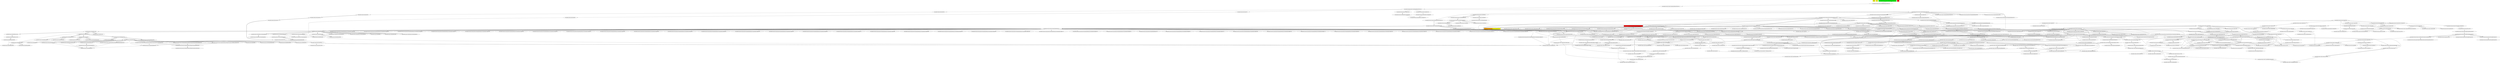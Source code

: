 digraph enhanced {
	"ochiai" [style=striped shape=box fillcolor="yellow"];
	"d4" [style=striped shape=box fillcolor="yellow"];
	"com.google.javascript.jscomp.CommandLineRunnerTest#394" [style=striped shape=box fillcolor="green"];
	"com.google.javascript.jscomp.AbstractCommandLineRunner#806" [style=striped shape=box fillcolor="red"];
	"com.google.javascript.jscomp.EmptyMessageBundle#27" [style=striped shape=box fillcolor="orange:yellow"];
	"real" [style=striped shape=box fillcolor="red"];
	"com.google.common.collect.ImmutableMapEntry#41" -> "com.google.common.collect.ImmutableEntry#34";
	"com.google.common.collect.ImmutableMapEntry#36" -> "com.google.common.collect.ImmutableEntry#34";
	"com.google.javascript.jscomp.CommandLineRunner#712" -> "com.google.javascript.jscomp.AbstractCommandLineRunner$CommandLineConfig#1578";
	"com.google.javascript.jscomp.AbstractCommandLineRunner#455" -> "com.google.common.base.Suppliers$SupplierOfInstance#231";
	"com.google.javascript.jscomp.AbstractCommandLineRunner#1010" -> "com.google.common.base.Suppliers$SupplierOfInstance#231";
	"com.google.javascript.jscomp.CommandLineRunnerTest#394" -> "com.google.javascript.jscomp.CommandLineRunnerTest#1234";
	"com.google.javascript.jscomp.CommandLineRunner#712" -> "com.google.javascript.jscomp.AbstractCommandLineRunner$CommandLineConfig#1694";
	"com.google.javascript.jscomp.ComposeWarningsGuard#78" -> "com.google.javascript.jscomp.ComposeWarningsGuard#104";
	"com.google.javascript.jscomp.ComposeWarningsGuard#87" -> "com.google.javascript.jscomp.ComposeWarningsGuard#104";
	"com.google.javascript.jscomp.SourceFile#323" -> "com.google.javascript.jscomp.SourceFile$Builder#391" [style=bold];
	"com.google.javascript.jscomp.CommandLineRunnerTest#1337" -> "com.google.common.base.Suppliers#219" [style=bold];
	"com.google.javascript.jscomp.AbstractCommandLineRunner$CommandLineConfig#1884" -> "com.google.common.collect.ImmutableList#251";
	"com.google.javascript.jscomp.CommandLineRunnerTest#1234" -> "com.google.javascript.jscomp.CommandLineRunnerTest#1242";
	"com.google.common.collect.ObjectArrays#112" -> "com.google.common.collect.ObjectArrays#61" [style=bold];
	"com.google.javascript.jscomp.ComposeWarningsGuard$GuardComparator#62" -> "com.google.javascript.jscomp.WarningsGuard#83";
	"com.google.javascript.jscomp.SourceFile$Preloaded#422" -> "com.google.javascript.jscomp.SourceFile#81";
	"com.google.javascript.jscomp.CommandLineRunner#712" -> "com.google.javascript.jscomp.AbstractCommandLineRunner$CommandLineConfig#1588";
	"com.google.javascript.jscomp.RhinoErrorReporter#31" -> "com.google.javascript.jscomp.RhinoErrorReporter#85" [style=bold];
	"com.google.javascript.jscomp.CommandLineRunner#629" -> "com.google.javascript.jscomp.CommandLineRunner#712" [style=bold];
	"com.google.javascript.jscomp.RhinoErrorReporter#85" -> "com.google.javascript.jscomp.RhinoErrorReporter#81" [style=bold];
	"org.kohsuke.args4j.spi.StringOptionHandler#14" -> "org.kohsuke.args4j.spi.OptionHandler#45";
	"org.kohsuke.args4j.spi.BooleanOptionHandler#20" -> "org.kohsuke.args4j.spi.OptionHandler#45";
	"org.kohsuke.args4j.spi.OneArgumentOptionHandler#16" -> "org.kohsuke.args4j.spi.OptionHandler#45";
	"com.google.javascript.jscomp.CommandLineRunner$Flags$BooleanOptionHandler#482" -> "org.kohsuke.args4j.spi.OptionHandler#45";
	"org.kohsuke.args4j.spi.EnumOptionHandler#17" -> "org.kohsuke.args4j.spi.OptionHandler#45";
	"com.google.common.collect.ImmutableMap#135" -> "com.google.common.collect.CollectPreconditions#30";
	"com.google.common.collect.ImmutableMapEntry#36" -> "com.google.common.collect.CollectPreconditions#30";
	"com.google.common.collect.RegularImmutableMap#77" -> "com.google.common.collect.CollectPreconditions#30";
	"com.google.javascript.jscomp.CommandLineRunnerTest#1242" -> "com.google.javascript.jscomp.CommandLineRunnerTest#1253";
	"com.google.javascript.jscomp.Compiler#280" -> "com.google.javascript.jscomp.ErrorFormat$2#38" [style=bold];
	"com.google.javascript.jscomp.Tracer#441" -> "com.google.javascript.jscomp.Tracer#408" [style=bold];
	"com.google.javascript.jscomp.CommandLineRunnerTest#1337" -> "com.google.javascript.jscomp.CommandLineRunner#985";
	"com.google.javascript.jscomp.BasicErrorManager#56" -> "com.google.javascript.jscomp.PrintStreamErrorManager#56";
	"com.google.javascript.jscomp.CommandLineRunner#712" -> "com.google.javascript.jscomp.AbstractCommandLineRunner$CommandLineConfig#1599";
	"com.google.common.collect.RegularImmutableMap#77" -> "com.google.common.collect.ImmutableMap#315";
	"com.google.common.collect.RegularImmutableMap#53" -> "com.google.common.collect.ImmutableMap#315";
	"com.google.javascript.jscomp.CommandLineRunnerTest#1313" -> "com.google.javascript.jscomp.CommandLineRunner#629" [style=bold];
	"com.google.javascript.jscomp.AbstractCommandLineRunner#734" -> "com.google.javascript.jscomp.CommandLineRunner#869" [style=bold];
	"com.google.javascript.jscomp.CommandLineRunnerTest#1253" -> "com.google.javascript.jscomp.CommandLineRunnerTest#1337";
	"com.google.javascript.jscomp.CompilerOptions#1196" -> "com.google.javascript.jscomp.ComposeWarningsGuard#126" [style=bold];
	"org.kohsuke.args4j.CmdLineParser#471" -> "org.kohsuke.args4j.spi.EnumOptionHandler#23";
	"com.google.javascript.rhino.head.Context#345" -> "com.google.javascript.rhino.head.jdk13.VMBridge_jdk13#35";
	"com.google.common.collect.RegularImmutableMap#77" -> "com.google.common.collect.RegularImmutableMap#103";
	"com.google.common.collect.RegularImmutableMap#53" -> "com.google.common.collect.RegularImmutableMap#103";
	"com.google.javascript.jscomp.Compiler#289" -> "com.google.javascript.jscomp.Compiler#2154";
	"com.google.javascript.jscomp.AbstractCommandLineRunner#199" -> "com.google.javascript.jscomp.Compiler#2154";
	"com.google.common.collect.ImmutableMapEntry#41" -> "com.google.common.collect.ImmutableEntry#44";
	"com.google.javascript.jscomp.SuppressDocWarningsGuard#40" -> "com.google.common.collect.ImmutableEntry#44";
	"org.kohsuke.args4j.CmdLineParser#169" -> "org.kohsuke.args4j.spi.IntOptionHandler#15" [style=bold];
	"com.google.javascript.jscomp.Compiler#289" -> "com.google.javascript.jscomp.PrintStreamErrorManager#42";
	"com.google.common.collect.ImmutableMapEntry#41" -> "com.google.common.collect.ImmutableEntry#40";
	"com.google.javascript.jscomp.SuppressDocWarningsGuard#40" -> "com.google.common.collect.ImmutableEntry#40";
	"com.google.common.collect.RegularImmutableMap#103" -> "com.google.common.collect.ImmutableEntry#40";
	"com.google.common.collect.RegularImmutableMap#53" -> "com.google.common.collect.ImmutableEntry#40";
	"org.kohsuke.args4j.CmdLineParser#92" -> "org.kohsuke.args4j.CmdLineParser$1#101" [style=bold];
	"com.google.common.base.Suppliers#219" -> "com.google.common.base.Suppliers$SupplierOfInstance#226" [style=bold];
	"com.google.common.collect.Sets#182" -> "com.google.common.collect.Sets#201";
	"org.kohsuke.args4j.CmdLineParser$1#101" -> "org.kohsuke.args4j.CmdLineParser$1#103" [style=bold];
	"com.google.javascript.rhino.head.Context#345" -> "com.google.javascript.rhino.head.jdk13.VMBridge_jdk13#46";
	"com.google.javascript.jscomp.Compiler#512" -> "com.google.javascript.jscomp.JSModule#205";
	"com.google.javascript.jscomp.Compiler#466" -> "com.google.javascript.jscomp.JSModule#205";
	"com.google.javascript.jscomp.Compiler#488" -> "com.google.javascript.jscomp.JSModule#205";
	"org.kohsuke.args4j.spi.Setters#25" -> "org.kohsuke.args4j.spi.MultiValueFieldSetter#21" [style=bold];
	"com.google.common.collect.ImmutableMap$Builder#194" -> "com.google.common.collect.ImmutableCollection$Builder#219";
	"com.google.javascript.jscomp.Compiler#289" -> "com.google.javascript.jscomp.SuppressDocWarningsGuard#40" [style=bold];
	"com.google.javascript.jscomp.AbstractCommandLineRunner#250" -> "com.google.javascript.jscomp.AbstractCommandLineRunner#1285" [style=bold];
	"com.google.javascript.jscomp.SourceFile#355" -> "com.google.javascript.jscomp.SourceFile$Builder#368" [style=bold];
	"org.kohsuke.args4j.CmdLineParser#169" -> "org.kohsuke.args4j.spi.EnumOptionHandler#17" [style=bold];
	"com.google.javascript.jscomp.RhinoErrorReporter#85" -> "com.google.common.collect.ImmutableMap$Builder#205";
	"com.google.javascript.jscomp.CommandLineRunner$Flags$WarningGuardWarningOptionHandler#533" -> "org.kohsuke.args4j.spi.StringOptionHandler#14";
	"com.google.javascript.jscomp.CommandLineRunner$Flags$WarningGuardOffOptionHandler#543" -> "org.kohsuke.args4j.spi.StringOptionHandler#14";
	"com.google.javascript.jscomp.CommandLineRunner$Flags$WarningGuardErrorOptionHandler#524" -> "org.kohsuke.args4j.spi.StringOptionHandler#14";
	"org.kohsuke.args4j.CmdLineParser#169" -> "org.kohsuke.args4j.spi.StringOptionHandler#14";
	"com.google.javascript.jscomp.AbstractCommandLineRunner#1514" -> "com.google.javascript.jscomp.AbstractCommandLineRunner$CommandLineConfig#1534";
	"com.google.javascript.jscomp.AbstractCommandLineRunner#960" -> "com.google.javascript.jscomp.AbstractCommandLineRunner$CommandLineConfig#1534";
	"com.google.javascript.jscomp.AbstractCommandLineRunner#137" -> "com.google.javascript.jscomp.AbstractCommandLineRunner$CommandLineConfig#1534";
	"com.google.javascript.jscomp.AbstractCommandLineRunner#983" -> "com.google.javascript.jscomp.AbstractCommandLineRunner$CommandLineConfig#1534";
	"com.google.javascript.jscomp.AbstractCommandLineRunner#734" -> "com.google.javascript.jscomp.AbstractCommandLineRunner$CommandLineConfig#1534";
	"com.google.javascript.jscomp.AbstractCommandLineRunner#998" -> "com.google.javascript.jscomp.AbstractCommandLineRunner$CommandLineConfig#1534";
	"com.google.javascript.jscomp.AbstractCommandLineRunner#806" -> "com.google.javascript.jscomp.AbstractCommandLineRunner$CommandLineConfig#1534";
	"com.google.javascript.jscomp.AbstractCommandLineRunner#250" -> "com.google.javascript.jscomp.AbstractCommandLineRunner$CommandLineConfig#1534";
	"org.kohsuke.args4j.CmdLineParser#471" -> "org.kohsuke.args4j.CmdLineParser$CmdLineImpl#418" [style=bold];
	"com.google.javascript.jscomp.CommandLineRunner#712" -> "com.google.javascript.jscomp.AbstractCommandLineRunner$CommandLineConfig#1659";
	"com.google.javascript.jscomp.CommandLineRunner#712" -> "com.google.javascript.jscomp.AbstractCommandLineRunner$CommandLineConfig#1779";
	"org.kohsuke.args4j.CmdLineParser#471" -> "org.kohsuke.args4j.CmdLineParser$CmdLineImpl#414" [style=bold];
	"org.kohsuke.args4j.CmdLineParser#169" -> "org.kohsuke.args4j.OptionDef#54" [style=bold];
	"com.google.javascript.jscomp.CommandLineRunnerTest#1337" -> "com.google.javascript.jscomp.CommandLineRunnerTest#1313";
	"com.google.javascript.jscomp.AbstractCommandLineRunner#734" -> "com.google.javascript.jscomp.CommandLineRunner#807" [style=bold];
	"org.kohsuke.args4j.CmdLineParser#471" -> "org.kohsuke.args4j.spi.StringOptionHandler#19";
	"org.kohsuke.args4j.CmdLineParser#115" -> "org.kohsuke.args4j.CmdLineParser#169";
	"org.kohsuke.args4j.CmdLineParser#134" -> "org.kohsuke.args4j.CmdLineParser#169";
	"com.google.javascript.jscomp.AbstractCommandLineRunner#250" -> "com.google.javascript.jscomp.CompilerOptions#1521";
	"com.google.javascript.jscomp.CommandLineRunnerTest#44" -> "com.google.javascript.jscomp.CommandLineRunnerTest#394" [style=dotted];
	"org.kohsuke.args4j.CmdLineParser#115" -> "org.kohsuke.args4j.spi.MultiValueFieldSetter#30" [style=bold];
	"com.google.javascript.jscomp.Tracer#235" -> "com.google.javascript.jscomp.Tracer#959";
	"com.google.javascript.jscomp.Tracer#408" -> "com.google.javascript.jscomp.Tracer#959";
	"com.google.javascript.jscomp.CommandLineRunner#807" -> "com.google.javascript.jscomp.CompilationLevel#54";
	"com.google.javascript.jscomp.CommandLineRunner#712" -> "org.kohsuke.args4j.CmdLineParser#92" [style=bold];
	"org.kohsuke.args4j.CmdLineParser#471" -> "org.kohsuke.args4j.CmdLineParser$CmdLineImpl#408" [style=bold];
	"org.kohsuke.args4j.CmdLineParser#169" -> "com.google.javascript.jscomp.CommandLineRunner$Flags$WarningGuardWarningOptionHandler#533" [style=bold];
	"com.google.javascript.jscomp.BasicErrorManager#56" -> "com.google.javascript.jscomp.PrintStreamErrorManager#65";
	"org.kohsuke.args4j.CmdLineParser#471" -> "org.kohsuke.args4j.CmdLineParser$CmdLineImpl#404" [style=bold];
	"com.google.javascript.jscomp.Compiler#289" -> "com.google.javascript.jscomp.PrintStreamErrorManager#60";
	"com.google.javascript.jscomp.CommandLineRunner#712" -> "com.google.javascript.jscomp.AbstractCommandLineRunner$CommandLineConfig#1789";
	"com.google.common.collect.RegularImmutableMap$EntrySet#201" -> "com.google.common.collect.RegularImmutableMap#34" [style=bold];
	"com.google.javascript.jscomp.ComposeWarningsGuard$GuardComparator#51" -> "com.google.javascript.jscomp.ComposeWarningsGuard$GuardComparator#62";
	"com.google.common.collect.Iterators#1063" -> "com.google.common.collect.Iterators$12#1063" [style=bold];
	"com.google.javascript.jscomp.CommandLineRunner#807" -> "com.google.javascript.jscomp.CompilerOptions#1533";
	"com.google.javascript.jscomp.AbstractCommandLineRunner$CommandLineConfig#1884" -> "com.google.common.collect.SingletonImmutableList#33";
	"com.google.common.collect.SingletonImmutableList#33" -> "com.google.common.collect.SingletonImmutableList#33";
	"com.google.javascript.jscomp.Compiler#446" -> "com.google.common.collect.SingletonImmutableList#33";
	"org.kohsuke.args4j.CmdLineParser#134" -> "org.kohsuke.args4j.CmdLineParser#156" [style=bold];
	"com.google.javascript.jscomp.ComposeWarningsGuard#126" -> "com.google.common.collect.Iterators$12#1067";
	"com.google.javascript.jscomp.DiagnosticGroup#117" -> "com.google.common.collect.Iterators$12#1067";
	"com.google.javascript.jscomp.AbstractCommandLineRunner$CommandLineConfig#1884" -> "com.google.common.collect.Iterators$12#1067";
	"com.google.javascript.jscomp.Compiler#446" -> "com.google.common.collect.Iterators$12#1067";
	"com.google.javascript.jscomp.JSModule#94" -> "com.google.javascript.jscomp.JSModule#104";
	"com.google.common.collect.ImmutableSet#382" -> "com.google.common.collect.ImmutableCollection#50";
	"com.google.common.collect.ImmutableList#335" -> "com.google.common.collect.ImmutableCollection#50";
	"org.kohsuke.args4j.CmdLineParser#169" -> "org.kohsuke.args4j.spi.MultiValueFieldSetter#43" [style=bold];
	"com.google.javascript.jscomp.ComposeWarningsGuard#126" -> "com.google.common.collect.Iterators$12#1071";
	"com.google.javascript.jscomp.DiagnosticGroup#117" -> "com.google.common.collect.Iterators$12#1071";
	"com.google.javascript.jscomp.AbstractCommandLineRunner$CommandLineConfig#1884" -> "com.google.common.collect.Iterators$12#1071";
	"com.google.javascript.jscomp.Compiler#446" -> "com.google.common.collect.Iterators$12#1071";
	"com.google.common.collect.ImmutableList#89" -> "com.google.common.collect.SingletonImmutableList#39";
	"com.google.javascript.jscomp.CommandLineRunner#712" -> "com.google.javascript.jscomp.AbstractCommandLineRunner$CommandLineConfig#1539";
	"com.google.javascript.jscomp.SuppressDocWarningsGuard#40" -> "com.google.javascript.jscomp.WarningsGuard#43";
	"com.google.javascript.jscomp.ComposeWarningsGuard#78" -> "com.google.javascript.jscomp.WarningsGuard#43";
	"com.google.javascript.jscomp.DiagnosticGroupWarningsGuard#30" -> "com.google.javascript.jscomp.WarningsGuard#43";
	"com.google.common.collect.Iterators$11#1048" -> "com.google.common.collect.AbstractIndexedListIterator#68";
	"com.google.javascript.jscomp.Compiler#2214" -> "com.google.javascript.jscomp.Compiler#2088";
	"com.google.javascript.jscomp.CommandLineRunner#712" -> "com.google.javascript.jscomp.AbstractCommandLineRunner$CommandLineConfig#1558";
	"com.google.common.collect.ImmutableMapEntry$TerminalEntry#57" -> "com.google.common.collect.ImmutableMapEntry#36";
	"com.google.common.collect.RegularImmutableMap$NonTerminalMapEntry#112" -> "com.google.common.collect.ImmutableMapEntry#36";
	"com.google.javascript.jscomp.AbstractCommandLineRunner#250" -> "com.google.javascript.jscomp.CompilerOptions$LanguageMode#2221";
	"com.google.javascript.jscomp.ComposeWarningsGuard#78" -> "com.google.javascript.jscomp.ComposeWarningsGuard$GuardComparator#51";
	"com.google.javascript.jscomp.ComposeWarningsGuard#87" -> "com.google.javascript.jscomp.ComposeWarningsGuard$GuardComparator#51";
	"com.google.javascript.jscomp.CommandLineRunner#712" -> "com.google.javascript.jscomp.AbstractCommandLineRunner$CommandLineConfig#1673";
	"com.google.javascript.jscomp.CommandLineRunner#712" -> "com.google.javascript.jscomp.AbstractCommandLineRunner$CommandLineConfig#1550";
	"com.google.javascript.jscomp.Compiler#280" -> "com.google.javascript.jscomp.CompilerOptions#1424" [style=bold];
	"com.google.javascript.jscomp.CompilationLevel#130" -> "com.google.javascript.jscomp.CompilerOptions#1666";
	"com.google.javascript.jscomp.ComposeWarningsGuard#126" -> "com.google.common.collect.AbstractIndexedListIterator#76";
	"com.google.javascript.jscomp.DiagnosticGroup#117" -> "com.google.common.collect.AbstractIndexedListIterator#76";
	"com.google.javascript.jscomp.DiagnosticGroupWarningsGuard#47" -> "com.google.common.collect.AbstractIndexedListIterator#76";
	"com.google.common.collect.AbstractIndexedListIterator#81" -> "com.google.common.collect.AbstractIndexedListIterator#76";
	"com.google.javascript.jscomp.SuppressDocWarningsGuard#40" -> "com.google.common.collect.AbstractIndexedListIterator#76";
	"com.google.javascript.jscomp.ComposeWarningsGuard$GuardComparator#51" -> "com.google.javascript.jscomp.ComposeWarningsGuard$GuardComparator#56" [style=bold];
	"com.google.javascript.jscomp.CompilerOptions#1533" -> "com.google.common.collect.ImmutableSet#300";
	"org.kohsuke.args4j.spi.StringOptionHandler#19" -> "org.kohsuke.args4j.spi.MultiValueFieldSetter#55";
	"com.google.javascript.jscomp.CommandLineRunner#875" -> "com.google.javascript.jscomp.AbstractCommandLineRunner#1010" [style=bold];
	"com.google.javascript.jscomp.AbstractCommandLineRunner#250" -> "com.google.javascript.jscomp.CompilerOptions#1558" [style=bold];
	"com.google.javascript.jscomp.CommandLineRunner#712" -> "com.google.javascript.jscomp.AbstractCommandLineRunner$CommandLineConfig#1566";
	"com.google.common.collect.RegularImmutableMap$NonTerminalMapEntry#117" -> "com.google.common.collect.ImmutableMapEntry#41" [style=bold];
	"org.kohsuke.args4j.CmdLineParser#471" -> "org.kohsuke.args4j.OptionDef#43" [style=bold];
	"com.google.javascript.jscomp.CompilationLevel#130" -> "com.google.javascript.jscomp.CompilerOptions#1313";
	"com.google.javascript.jscomp.CommandLineRunner#712" -> "com.google.javascript.jscomp.AbstractCommandLineRunner$CommandLineConfig#1684";
	"com.google.common.collect.Iterators#1033" -> "com.google.common.collect.Iterators#119";
	"org.kohsuke.args4j.ClassParser#19" -> "org.kohsuke.args4j.CmdLineParser#134" [style=bold];
	"com.google.javascript.jscomp.ComposeWarningsGuard#126" -> "com.google.common.collect.AbstractIndexedListIterator#81";
	"com.google.javascript.jscomp.DiagnosticGroup#117" -> "com.google.common.collect.AbstractIndexedListIterator#81";
	"com.google.javascript.jscomp.DiagnosticGroupWarningsGuard#47" -> "com.google.common.collect.AbstractIndexedListIterator#81";
	"com.google.javascript.jscomp.SuppressDocWarningsGuard#40" -> "com.google.common.collect.AbstractIndexedListIterator#81";
	"com.google.javascript.jscomp.Tracer#235" -> "com.google.javascript.jscomp.Tracer$1#224" [style=bold];
	"org.kohsuke.args4j.spi.MultiValueFieldSetter#55" -> "org.kohsuke.args4j.spi.MultiValueFieldSetter#68" [style=bold];
	"com.google.javascript.jscomp.DiagnosticGroupWarningsGuard#47" -> "com.google.javascript.jscomp.CheckLevel#30";
	"com.google.javascript.jscomp.Compiler#320" -> "com.google.javascript.jscomp.CheckLevel#30";
	"com.google.javascript.jscomp.DiagnosticGroupWarningsGuard#42" -> "com.google.javascript.jscomp.CheckLevel#30";
	"com.google.javascript.jscomp.Compiler#289" -> "com.google.javascript.jscomp.Compiler#280";
	"com.google.javascript.jscomp.CommandLineRunner#712" -> "com.google.javascript.jscomp.AbstractCommandLineRunner$CommandLineConfig#1610";
	"com.google.common.collect.ImmutableMap$Builder#205" -> "com.google.common.collect.ImmutableMap#135";
	"com.google.javascript.jscomp.CommandLineRunner#712" -> "com.google.javascript.jscomp.AbstractCommandLineRunner$CommandLineConfig#1730";
	"com.google.javascript.jscomp.RhinoErrorReporter$OldRhinoErrorReporter#171" -> "com.google.javascript.jscomp.RhinoErrorReporter$OldRhinoErrorReporter#175" [style=bold];
	"com.google.javascript.jscomp.Compiler#2242" -> "com.google.javascript.rhino.InputId#61";
	"com.google.javascript.jscomp.Compiler#1119" -> "com.google.javascript.rhino.InputId#61";
	"com.google.common.collect.ImmutableMap#60" -> "com.google.common.collect.ImmutableMap#60";
	"com.google.javascript.jscomp.SuppressDocWarningsGuard#40" -> "com.google.common.collect.ImmutableMap#60";
	"com.google.javascript.jscomp.CommandLineRunner#712" -> "com.google.javascript.jscomp.AbstractCommandLineRunner$CommandLineConfig#1976";
	"com.google.javascript.jscomp.RhinoErrorReporter#85" -> "com.google.common.collect.ImmutableMap$Builder#248";
	"com.google.javascript.jscomp.RhinoErrorReporter#132" -> "com.google.javascript.jscomp.RhinoErrorReporter$OldRhinoErrorReporter#171" [style=bold];
	"com.google.javascript.jscomp.SuppressDocWarningsGuard#40" -> "com.google.javascript.jscomp.DiagnosticGroupWarningsGuard#30";
	"com.google.javascript.jscomp.CompilerOptions#1203" -> "com.google.javascript.jscomp.DiagnosticGroupWarningsGuard#30";
	"com.google.javascript.jscomp.Compiler#403" -> "com.google.javascript.jscomp.Compiler#289";
	"com.google.common.collect.ImmutableList#303" -> "com.google.common.collect.ObjectArrays#226";
	"com.google.javascript.jscomp.CommandLineRunner#629" -> "com.google.javascript.jscomp.AbstractCommandLineRunner#137" [style=bold];
	"com.google.javascript.jscomp.SourceExcerptProvider$SourceExcerpt$1#36" -> "com.google.javascript.jscomp.LightweightMessageFormatter$LineNumberingFormatter#125" [style=bold];
	"com.google.javascript.jscomp.AbstractMessageFormatter#73" -> "com.google.javascript.jscomp.AbstractMessageFormatter#81" [style=bold];
	"com.google.javascript.jscomp.CommandLineRunner#712" -> "com.google.javascript.jscomp.AbstractCommandLineRunner$CommandLineConfig#1849";
	"com.google.javascript.jscomp.Compiler#2242" -> "com.google.javascript.rhino.InputId#66";
	"com.google.javascript.jscomp.Compiler#377" -> "com.google.javascript.jscomp.JSModule#62";
	"com.google.javascript.jscomp.CommandLineRunner#712" -> "com.google.javascript.jscomp.AbstractCommandLineRunner$CommandLineConfig#1743";
	"com.google.javascript.jscomp.DiagnosticGroupWarningsGuard#42" -> "com.google.javascript.jscomp.DiagnosticGroup#117";
	"com.google.javascript.jscomp.CommandLineRunner#712" -> "org.kohsuke.args4j.CmdLineParser#471" [style=bold];
	"com.google.javascript.jscomp.PrintStreamErrorManager#65" -> "com.google.javascript.jscomp.BasicErrorManager#100";
	"com.google.javascript.jscomp.CommandLineRunner#712" -> "com.google.javascript.jscomp.AbstractCommandLineRunner$CommandLineConfig#1861";
	"com.google.javascript.jscomp.CommandLineRunner#712" -> "com.google.javascript.jscomp.AbstractCommandLineRunner$CommandLineConfig#1989";
	"com.google.javascript.jscomp.CommandLineRunner#712" -> "com.google.javascript.jscomp.AbstractCommandLineRunner$CommandLineConfig#1625";
	"com.google.javascript.jscomp.DiagnosticGroup#117" -> "com.google.javascript.jscomp.DiagnosticGroup#110";
	"com.google.javascript.jscomp.DiagnosticGroupWarningsGuard#47" -> "com.google.javascript.jscomp.DiagnosticGroup#110";
	"com.google.javascript.jscomp.Compiler#289" -> "com.google.javascript.jscomp.Compiler#270";
	"com.google.javascript.jscomp.CommandLineRunner$Flags#580" -> "com.google.javascript.jscomp.AbstractCommandLineRunner$WarningGuardSpec#2026";
	"com.google.javascript.jscomp.AbstractCommandLineRunner#250" -> "com.google.javascript.jscomp.AbstractCommandLineRunner$WarningGuardSpec#2026";
	"com.google.javascript.jscomp.CommandLineRunnerTest#1337" -> "com.google.javascript.jscomp.CommandLineRunnerTest#1400" [style=bold];
	"com.google.common.collect.RegularImmutableMap#185" -> "com.google.common.collect.RegularImmutableMap$EntrySet#189";
	"com.google.common.collect.RegularImmutableMap$EntrySet#189" -> "com.google.common.collect.RegularImmutableMap$EntrySet#189";
	"com.google.javascript.jscomp.CommandLineRunner#869" -> "com.google.javascript.jscomp.AbstractCommandLineRunner#394" [style=bold];
	"com.google.common.collect.ImmutableMap#273" -> "com.google.common.collect.RegularImmutableMap#77";
	"org.kohsuke.args4j.ClassParser#19" -> "org.kohsuke.args4j.CmdLineParser#115" [style=bold];
	"com.google.javascript.jscomp.ComposeWarningsGuard#126" -> "com.google.javascript.jscomp.DiagnosticGroup#71";
	"com.google.javascript.jscomp.Compiler#320" -> "com.google.javascript.jscomp.DiagnosticGroup#71";
	"org.kohsuke.args4j.CmdLineParser#471" -> "org.kohsuke.args4j.CmdLineParser#597" [style=bold];
	"com.google.javascript.jscomp.SuppressDocWarningsGuard#40" -> "com.google.common.collect.RegularImmutableMap$EntrySet#188";
	"com.google.common.collect.RegularImmutableMap$EntrySet#188" -> "com.google.common.collect.RegularImmutableMap$EntrySet#188";
	"com.google.javascript.jscomp.BasicErrorManager#90" -> "com.google.javascript.jscomp.BasicErrorManager#104";
	"com.google.javascript.jscomp.BasicErrorManager#85" -> "com.google.javascript.jscomp.BasicErrorManager#104";
	"com.google.javascript.jscomp.CommandLineRunner#807" -> "com.google.javascript.jscomp.CompilerOptions#907";
	"com.google.common.collect.ImmutableSet#364" -> "com.google.common.collect.ImmutableSet#179";
	"com.google.common.collect.ImmutableSet#151" -> "com.google.common.collect.ImmutableSet#179";
	"com.google.javascript.jscomp.LightweightMessageFormatter#70" -> "com.google.javascript.jscomp.AbstractMessageFormatter#73" [style=bold];
	"com.google.javascript.jscomp.Compiler#251" -> "com.google.javascript.jscomp.RecentChange#23";
	"com.google.javascript.jscomp.CommandLineRunner#712" -> "com.google.javascript.jscomp.AbstractCommandLineRunner$CommandLineConfig#1872";
	"com.google.javascript.jscomp.CommandLineRunner#712" -> "com.google.javascript.jscomp.AbstractCommandLineRunner$CommandLineConfig#1637";
	"com.google.javascript.jscomp.CommandLineRunner#712" -> "com.google.javascript.jscomp.AbstractCommandLineRunner$CommandLineConfig#1999";
	"com.google.javascript.jscomp.CommandLineRunner#712" -> "com.google.javascript.jscomp.AbstractCommandLineRunner$CommandLineConfig#1757";
	"com.google.common.base.Joiner#183" -> "com.google.common.base.Joiner#193" [style=bold];
	"com.google.javascript.jscomp.CommandLineRunnerTest#1337" -> "com.google.javascript.jscomp.AbstractCommandLineRunner#360" [style=bold];
	"com.google.javascript.jscomp.DiagnosticGroups#64" -> "com.google.common.collect.ImmutableMap#273";
	"com.google.common.collect.ImmutableMap#60" -> "com.google.common.collect.RegularImmutableMap#185";
	"com.google.javascript.jscomp.RhinoErrorReporter#85" -> "com.google.javascript.rhino.head.ScriptRuntime#3574";
	"org.kohsuke.args4j.spi.IntOptionHandler#15" -> "org.kohsuke.args4j.spi.OneArgumentOptionHandler#16" [style=bold];
	"com.google.javascript.jscomp.CompilerOptions#907" -> "com.google.common.collect.ImmutableMap#70";
	"com.google.javascript.jscomp.CommandLineRunner#712" -> "com.google.javascript.jscomp.AbstractCommandLineRunner$CommandLineConfig#1884";
	"com.google.javascript.jscomp.CommandLineRunner#712" -> "com.google.javascript.jscomp.AbstractCommandLineRunner$CommandLineConfig#1648";
	"org.kohsuke.args4j.spi.EnumOptionHandler#23" -> "org.kohsuke.args4j.CmdLineParser$CmdLineImpl#426";
	"org.kohsuke.args4j.spi.StringOptionHandler#19" -> "org.kohsuke.args4j.CmdLineParser$CmdLineImpl#426";
	"com.google.common.base.Joiner#201" -> "com.google.common.base.Joiner#183";
	"com.google.javascript.jscomp.Compiler#985" -> "com.google.javascript.jscomp.RecentChange#32";
	"com.google.javascript.jscomp.CommandLineRunner#869" -> "com.google.javascript.jscomp.Compiler#251";
	"com.google.javascript.jscomp.Compiler#985" -> "com.google.javascript.jscomp.Tracer#235";
	"com.google.common.collect.RegularImmutableMap#103" -> "com.google.common.collect.ImmutableMap#149";
	"org.kohsuke.args4j.CmdLineParser$CmdLineImpl#404" -> "org.kohsuke.args4j.CmdLineParser$CmdLineImpl#422" [style=bold];
	"com.google.javascript.jscomp.AbstractCommandLineRunner#734" -> "com.google.javascript.jscomp.AbstractCommandLineRunner#250" [style=bold];
	"com.google.javascript.jscomp.RhinoErrorReporter#85" -> "com.google.common.collect.ImmutableMap#144";
	"com.google.common.collect.ImmutableMap$Builder#248" -> "com.google.common.collect.RegularImmutableMap#53";
	"com.google.javascript.jscomp.Compiler#601" -> "com.google.javascript.jscomp.Compiler#377";
	"com.google.javascript.jscomp.DiagnosticGroup#71" -> "com.google.javascript.jscomp.DiagnosticType#119";
	"com.google.javascript.jscomp.CommandLineRunnerTest#1337" -> "com.google.javascript.jscomp.AbstractCommandLineRunner#368" [style=bold];
	"com.google.common.collect.SingletonImmutableSet#66" -> "com.google.javascript.jscomp.DiagnosticType#113";
	"com.google.common.collect.ImmutableSet#179" -> "com.google.common.collect.ObjectArrays#239";
	"com.google.common.collect.AbstractIndexedListIterator#68" -> "com.google.common.collect.UnmodifiableListIterator#34";
	"com.google.common.collect.ImmutableMap$Builder#194" -> "com.google.common.collect.ObjectArrays#112";
	"com.google.common.collect.ObjectArrays#226" -> "com.google.common.collect.ObjectArrays#230" [style=bold];
	"com.google.javascript.jscomp.CompilerInput#89" -> "com.google.javascript.jscomp.JsAst#41";
	"com.google.common.collect.RegularImmutableMap$EntrySet#201" -> "com.google.common.collect.RegularImmutableAsList#40" [style=bold];
	"com.google.javascript.jscomp.RhinoErrorReporter#128" -> "com.google.javascript.jscomp.RhinoErrorReporter$NewRhinoErrorReporter#191" [style=bold];
	"com.google.javascript.jscomp.Compiler#994" -> "com.google.javascript.jscomp.Tracer#441";
	"com.google.javascript.jscomp.RhinoErrorReporter$NewRhinoErrorReporter#191" -> "com.google.javascript.jscomp.RhinoErrorReporter$NewRhinoErrorReporter#195" [style=bold];
	"com.google.javascript.jscomp.CommandLineRunner#712" -> "com.google.javascript.jscomp.AbstractCommandLineRunner$CommandLineConfig#1933";
	"com.google.javascript.jscomp.ErrorFormat$2#38" -> "com.google.javascript.jscomp.AbstractMessageFormatter#36";
	"org.kohsuke.args4j.CmdLineParser#471" -> "org.kohsuke.args4j.CmdLineParser#568";
	"org.kohsuke.args4j.CmdLineParser#156" -> "org.kohsuke.args4j.CmdLineParser#568";
	"com.google.javascript.jscomp.LightweightMessageFormatter#70" -> "com.google.javascript.jscomp.JSError#214";
	"com.google.javascript.jscomp.Compiler#403" -> "com.google.javascript.jscomp.Compiler#488" [style=bold];
	"com.google.common.collect.ImmutableSet#179" -> "com.google.common.collect.ImmutableSet#249";
	"com.google.javascript.jscomp.CommandLineRunner#712" -> "com.google.javascript.jscomp.AbstractCommandLineRunner#179";
	"com.google.common.collect.ImmutableSet#300" -> "com.google.common.collect.ImmutableSet#364";
	"com.google.javascript.jscomp.ClosureCodingConvention#54" -> "com.google.common.collect.ImmutableSet#364";
	"com.google.javascript.jscomp.CompilerOptions#907" -> "com.google.common.collect.Maps#175";
	"com.google.javascript.jscomp.SuppressDocWarningsGuard#40" -> "com.google.common.collect.Maps#175";
	"com.google.javascript.jscomp.ComposeWarningsGuard#78" -> "com.google.common.collect.Maps#175";
	"com.google.javascript.jscomp.Compiler#512" -> "com.google.common.collect.Maps#175";
	"com.google.common.collect.Iterators#1033" -> "com.google.common.base.Preconditions#335";
	"com.google.common.collect.AbstractIndexedListIterator#68" -> "com.google.common.base.Preconditions#335";
	"com.google.javascript.jscomp.CommandLineRunner#712" -> "com.google.javascript.jscomp.AbstractCommandLineRunner$CommandLineConfig#1803";
	"com.google.javascript.jscomp.AbstractCommandLineRunner#734" -> "com.google.javascript.jscomp.CommandLineRunner#875" [style=bold];
	"com.google.javascript.jscomp.Compiler#270" -> "com.google.common.base.Preconditions#208";
	"com.google.common.collect.ImmutableList#344" -> "com.google.common.collect.RegularImmutableAsList#55";
	"com.google.javascript.jscomp.Compiler#2242" -> "com.google.javascript.jscomp.CompilerInput#133";
	"com.google.common.base.Joiner#436" -> "com.google.javascript.jscomp.JSError#203";
	"com.google.javascript.jscomp.AbstractCommandLineRunner#250" -> "com.google.javascript.jscomp.AbstractCommandLineRunner#199" [style=bold];
	"com.google.javascript.jscomp.CompilerInput#66" -> "com.google.javascript.jscomp.JsAst#67" [style=bold];
	"com.google.javascript.jscomp.LightweightMessageFormatter#49" -> "com.google.javascript.jscomp.AbstractMessageFormatter#31";
	"com.google.javascript.jscomp.Compiler#377" -> "com.google.javascript.jscomp.JSModule#94";
	"com.google.common.base.Joiner#193" -> "com.google.common.base.Joiner#152" [style=bold];
	"com.google.javascript.jscomp.RhinoErrorReporter$OldRhinoErrorReporter#175" -> "com.google.javascript.jscomp.RhinoErrorReporter#31";
	"com.google.javascript.jscomp.RhinoErrorReporter$NewRhinoErrorReporter#195" -> "com.google.javascript.jscomp.RhinoErrorReporter#31";
	"com.google.javascript.jscomp.CommandLineRunner#712" -> "com.google.javascript.jscomp.CommandLineRunner#661" [style=bold];
	"com.google.javascript.jscomp.Compiler#403" -> "com.google.javascript.jscomp.Compiler#466" [style=bold];
	"com.google.javascript.jscomp.Compiler#251" -> "com.google.javascript.jscomp.AbstractCompiler#43" [style=bold];
	"com.google.javascript.jscomp.CommandLineRunnerTest#1337" -> "com.google.javascript.jscomp.AbstractCommandLineRunner#159" [style=bold];
	"com.google.common.collect.ImmutableMapEntrySet#35" -> "com.google.common.collect.ImmutableSet#382";
	"com.google.common.collect.RegularImmutableSet#38" -> "com.google.common.collect.ImmutableSet#382";
	"com.google.javascript.jscomp.BasicErrorManager#36" -> "com.google.javascript.jscomp.BasicErrorManager$LeveledJSErrorComparator#122";
	"org.kohsuke.args4j.CmdLineParser#471" -> "org.kohsuke.args4j.CmdLineParser#538" [style=bold];
	"com.google.javascript.jscomp.CompilerInput#133" -> "com.google.javascript.jscomp.JsAst#72";
	"com.google.javascript.jscomp.CompilerInput#73" -> "com.google.javascript.jscomp.JsAst#72";
	"com.google.common.collect.RegularImmutableMap#77" -> "com.google.common.collect.RegularImmutableMap#148";
	"com.google.common.collect.RegularImmutableMap#53" -> "com.google.common.collect.RegularImmutableMap#148";
	"com.google.common.base.Preconditions#335" -> "com.google.common.base.Preconditions#355" [style=bold];
	"com.google.javascript.jscomp.Tracer#235" -> "com.google.javascript.jscomp.Tracer$ThreadTrace#746";
	"com.google.javascript.jscomp.Tracer#408" -> "com.google.javascript.jscomp.Tracer$ThreadTrace#746";
	"com.google.javascript.jscomp.ComposeWarningsGuard#126" -> "com.google.javascript.jscomp.DiagnosticGroup#129";
	"com.google.javascript.jscomp.DiagnosticGroupWarningsGuard#47" -> "com.google.javascript.jscomp.DiagnosticGroup#129";
	"com.google.javascript.jscomp.CommandLineRunner#712" -> "com.google.javascript.jscomp.AbstractCommandLineRunner$CommandLineConfig#1708";
	"com.google.javascript.jscomp.LightweightMessageFormatter#70" -> "com.google.javascript.jscomp.AbstractMessageFormatter#43" [style=bold];
	"com.google.common.collect.RegularImmutableAsList#40" -> "com.google.common.collect.RegularImmutableAsList#34" [style=bold];
	"com.google.javascript.jscomp.CommandLineRunner#712" -> "com.google.javascript.jscomp.AbstractCommandLineRunner$CommandLineConfig#1965";
	"com.google.javascript.jscomp.Compiler#679" -> "com.google.javascript.jscomp.Compiler$3#691" [style=bold];
	"com.google.javascript.jscomp.Compiler#2242" -> "com.google.javascript.rhino.InputId#51";
	"com.google.javascript.jscomp.JsAst#41" -> "com.google.javascript.rhino.InputId#51";
	"com.google.javascript.jscomp.CommandLineRunner#875" -> "com.google.javascript.jscomp.AbstractCommandLineRunner#172";
	"com.google.javascript.jscomp.AbstractCommandLineRunner#455" -> "com.google.javascript.jscomp.AbstractCommandLineRunner#172";
	"com.google.javascript.jscomp.AbstractCommandLineRunner#1010" -> "com.google.javascript.jscomp.AbstractCommandLineRunner#172";
	"com.google.javascript.jscomp.ComposeWarningsGuard#126" -> "com.google.javascript.jscomp.DiagnosticGroupWarningsGuard#42";
	"com.google.javascript.jscomp.ComposeWarningsGuard#149" -> "com.google.javascript.jscomp.DiagnosticGroupWarningsGuard#42";
	"com.google.javascript.jscomp.ComposeWarningsGuard#126" -> "com.google.javascript.jscomp.DiagnosticGroupWarningsGuard#47";
	"com.google.javascript.jscomp.ComposeWarningsGuard#149" -> "com.google.javascript.jscomp.DiagnosticGroupWarningsGuard#47";
	"com.google.javascript.jscomp.ClosureCodingConvention#54" -> "com.google.common.collect.ImmutableSet#151" [style=bold];
	"com.google.javascript.jscomp.Compiler#652" -> "com.google.javascript.jscomp.Compiler$2#652" [style=bold];
	"com.google.javascript.jscomp.CompilerInput#101" -> "com.google.javascript.rhino.InputId#56";
	"com.google.javascript.jscomp.CommandLineRunner#712" -> "com.google.javascript.jscomp.AbstractCommandLineRunner$CommandLineConfig#1838";
	"com.google.javascript.jscomp.Compiler#1119" -> "com.google.javascript.jscomp.CompilerInput#148";
	"com.google.javascript.jscomp.CodingConventions#42" -> "com.google.javascript.jscomp.CodingConventions$DefaultCodingConvention#249";
	"com.google.javascript.jscomp.CodingConventions$DefaultCodingConvention#249" -> "com.google.javascript.jscomp.CodingConventions$DefaultCodingConvention#249";
	"com.google.javascript.jscomp.CommandLineRunner#712" -> "com.google.javascript.jscomp.AbstractCommandLineRunner$CommandLineConfig#1719";
	"com.google.javascript.jscomp.ComposeWarningsGuard$GuardComparator#62" -> "com.google.javascript.jscomp.SuppressDocWarningsGuard#107";
	"com.google.javascript.jscomp.Compiler#251" -> "com.google.javascript.jscomp.RhinoErrorReporter#132" [style=bold];
	"com.google.javascript.jscomp.AbstractCommandLineRunner#1514" -> "com.google.common.collect.ImmutableList#61";
	"com.google.common.collect.ImmutableList#61" -> "com.google.common.collect.ImmutableList#61";
	"com.google.javascript.jscomp.ClosureCodingConvention#54" -> "com.google.common.collect.ImmutableList#61";
	"com.google.common.collect.RegularImmutableMap$EntrySet#188" -> "com.google.common.collect.ImmutableList#61";
	"com.google.javascript.jscomp.Compiler#289" -> "com.google.javascript.jscomp.Compiler#320" [style=bold];
	"org.kohsuke.args4j.CmdLineParser#169" -> "com.google.javascript.jscomp.CommandLineRunner$Flags$WarningGuardErrorOptionHandler#524" [style=bold];
	"com.google.javascript.jscomp.Compiler#403" -> "com.google.javascript.jscomp.Compiler#446" [style=bold];
	"com.google.javascript.jscomp.CompilerInput#89" -> "com.google.javascript.jscomp.CompilerInput#66" [style=bold];
	"com.google.common.collect.Lists#99" -> "com.google.common.collect.Lists#108";
	"com.google.javascript.jscomp.AbstractCommandLineRunner#806" -> "com.google.javascript.jscomp.AbstractCommandLineRunner#1514";
	"com.google.javascript.jscomp.Compiler#601" -> "com.google.common.base.Preconditions#133";
	"com.google.javascript.jscomp.Tracer#408" -> "com.google.common.base.Preconditions#133";
	"com.google.javascript.jscomp.LightweightMessageFormatter#70" -> "com.google.javascript.jscomp.SourceExcerptProvider$SourceExcerpt$1#36" [style=bold];
	"com.google.javascript.jscomp.Compiler#251" -> "com.google.javascript.jscomp.RhinoErrorReporter#128" [style=bold];
	"com.google.javascript.jscomp.CommandLineRunnerTest$1#1367" -> "com.google.javascript.jscomp.CommandLineRunnerTest#44" [style=bold];
	"org.kohsuke.args4j.CmdLineParser#169" -> "org.kohsuke.args4j.CmdLineParser#635" [style=bold];
	"com.google.javascript.jscomp.SourceFile#107" -> "com.google.javascript.jscomp.SourceFile#132";
	"com.google.javascript.jscomp.SourceFile#216" -> "com.google.javascript.jscomp.SourceFile#132";
	"com.google.javascript.jscomp.CommandLineRunnerTest#1253" -> "com.google.common.base.Joiner#201";
	"com.google.javascript.jscomp.Compiler#403" -> "com.google.javascript.jscomp.Compiler#438" [style=bold];
	"org.kohsuke.args4j.spi.Setters#25" -> "org.kohsuke.args4j.spi.FieldSetter#15" [style=bold];
	"com.google.javascript.jscomp.Compiler#652" -> "com.google.javascript.jscomp.Compiler#679";
	"com.google.javascript.jscomp.JSModule#104" -> "com.google.javascript.jscomp.CompilerInput#327" [style=bold];
	"com.google.common.collect.ImmutableSet#179" -> "com.google.common.collect.ImmutableSet#84";
	"com.google.javascript.jscomp.ClosureCodingConvention#54" -> "com.google.javascript.jscomp.CodingConventions$DefaultCodingConvention#467" [style=bold];
	"com.google.common.collect.ImmutableSet#179" -> "com.google.common.collect.Hashing#47";
	"com.google.common.collect.RegularImmutableMap#77" -> "com.google.common.collect.Hashing#47";
	"com.google.common.collect.RegularImmutableMap#53" -> "com.google.common.collect.Hashing#47";
	"com.google.common.collect.ImmutableEntry#34" -> "com.google.common.collect.AbstractMapEntry#33" [style=bold];
	"com.google.javascript.jscomp.SourceFile#216" -> "com.google.javascript.jscomp.SourceFile#107";
	"com.google.javascript.jscomp.Compiler#512" -> "com.google.javascript.jscomp.CompilerInput#101";
	"com.google.javascript.jscomp.Compiler#320" -> "com.google.javascript.jscomp.CompilerOptions#1188";
	"com.google.javascript.jscomp.ComposeWarningsGuard#87" -> "com.google.common.collect.Lists#126";
	"com.google.javascript.jscomp.WarningLevel#31" -> "com.google.javascript.jscomp.WarningLevel#86";
	"com.google.common.collect.RegularImmutableMap#103" -> "com.google.common.collect.RegularImmutableMap$NonTerminalMapEntry#123";
	"org.kohsuke.args4j.CmdLineParser#169" -> "org.kohsuke.args4j.spi.FieldSetter#21" [style=bold];
	"org.kohsuke.args4j.ClassParser#19" -> "org.kohsuke.args4j.spi.Setters#25" [style=bold];
	"com.google.javascript.jscomp.Compiler#320" -> "com.google.javascript.jscomp.CompilerOptions#1196";
	"com.google.javascript.jscomp.AbstractCommandLineRunner#250" -> "com.google.javascript.jscomp.AbstractCommandLineRunner#998";
	"com.google.javascript.jscomp.AbstractCommandLineRunner$CommandLineConfig#1534" -> "com.google.common.collect.ImmutableList#77";
	"com.google.common.collect.ImmutableList#320" -> "com.google.common.collect.ImmutableList#77";
	"com.google.javascript.jscomp.CodingConventions$DefaultCodingConvention#467" -> "com.google.common.collect.ImmutableList#77";
	"com.google.javascript.jscomp.ComposeWarningsGuard#83" -> "com.google.common.collect.Lists#99";
	"com.google.javascript.jscomp.Compiler#377" -> "com.google.common.collect.Lists#99";
	"com.google.javascript.jscomp.CommandLineRunner#712" -> "com.google.javascript.jscomp.AbstractCommandLineRunner$CommandLineConfig#1902";
	"com.google.common.collect.ImmutableMap$Builder#205" -> "com.google.common.collect.ImmutableMap$Builder#194" [style=bold];
	"com.google.common.collect.SingletonImmutableSet#32" -> "com.google.common.collect.Iterators#1063";
	"com.google.common.collect.SingletonImmutableList#33" -> "com.google.common.collect.Iterators#1063";
	"com.google.javascript.jscomp.CommandLineRunner#712" -> "com.google.javascript.jscomp.AbstractCommandLineRunner$CommandLineConfig#1922";
	"com.google.common.collect.RegularImmutableMap#53" -> "com.google.common.collect.RegularImmutableMap$NonTerminalMapEntry#117";
	"com.google.javascript.jscomp.SourceFile#323" -> "com.google.javascript.jscomp.SourceFile#355" [style=bold];
	"com.google.common.base.Joiner#152" -> "com.google.common.base.Joiner#106" [style=bold];
	"com.google.javascript.jscomp.Compiler#601" -> "com.google.javascript.jscomp.Compiler#652";
	"com.google.common.collect.ObjectArrays#61" -> "com.google.common.collect.Platform#48" [style=bold];
	"com.google.common.collect.RegularImmutableMap#77" -> "com.google.common.collect.RegularImmutableMap$NonTerminalMapEntry#112" [style=bold];
	"com.google.javascript.rhino.head.ScriptRuntime#3574" -> "com.google.javascript.rhino.head.ScriptRuntime#3625";
	"com.google.javascript.jscomp.AbstractCommandLineRunner#1514" -> "com.google.common.collect.Maps#241";
	"com.google.javascript.jscomp.Compiler#251" -> "com.google.common.collect.Maps#241";
	"org.kohsuke.args4j.spi.EnumOptionHandler#23" -> "org.kohsuke.args4j.spi.FieldSetter#39";
	"com.google.javascript.jscomp.Compiler#403" -> "com.google.javascript.jscomp.Compiler#539" [style=bold];
	"com.google.common.collect.ImmutableMap$Builder#184" -> "com.google.common.collect.ImmutableMap$Builder#188" [style=bold];
	"com.google.common.collect.Iterators#1033" -> "com.google.common.base.Preconditions#388";
	"com.google.common.collect.ImmutableMap#144" -> "com.google.common.collect.ImmutableMap$Builder#184" [style=bold];
	"com.google.javascript.jscomp.Compiler#679" -> "com.google.common.base.Preconditions#149";
	"com.google.javascript.jscomp.AbstractCommandLineRunner$CommandLineConfig#1534" -> "com.google.common.collect.Lists#83";
	"com.google.javascript.jscomp.CommandLineRunner$Flags#105" -> "com.google.common.collect.Lists#83";
	"com.google.javascript.jscomp.AbstractCommandLineRunner$CommandLineConfig#1884" -> "com.google.common.collect.Lists#83";
	"com.google.javascript.jscomp.AbstractCommandLineRunner#734" -> "com.google.common.collect.Lists#83";
	"com.google.javascript.jscomp.CommandLineRunner#661" -> "com.google.common.collect.Lists#83";
	"com.google.javascript.jscomp.Compiler#251" -> "com.google.common.collect.Lists#83";
	"com.google.javascript.jscomp.AbstractCommandLineRunner$WarningGuardSpec#2026" -> "com.google.common.collect.Lists#83";
	"com.google.javascript.jscomp.Compiler#446" -> "com.google.common.collect.Lists#83";
	"com.google.javascript.jscomp.Compiler#512" -> "com.google.common.collect.Lists#83";
	"com.google.javascript.jscomp.Compiler#289" -> "com.google.common.collect.Lists#83";
	"com.google.javascript.jscomp.CommandLineRunnerTest#1337" -> "com.google.common.collect.Lists#83";
	"com.google.javascript.jscomp.CommandLineRunnerTest#1337" -> "com.google.javascript.jscomp.SourceFile#323";
	"com.google.common.collect.AbstractIndexedListIterator#81" -> "com.google.common.collect.Iterators$11#1050";
	"com.google.javascript.jscomp.RhinoErrorReporter#85" -> "com.google.javascript.rhino.SimpleErrorReporter#109";
	"com.google.javascript.jscomp.AbstractCommandLineRunner#734" -> "com.google.javascript.jscomp.AbstractCommandLineRunner#455";
	"com.google.javascript.jscomp.Compiler#679" -> "com.google.javascript.jscomp.CompilerOptions$TracerMode#2266";
	"com.google.javascript.jscomp.Compiler#985" -> "com.google.javascript.jscomp.CompilerOptions$TracerMode#2266";
	"com.google.javascript.jscomp.Compiler#994" -> "com.google.javascript.jscomp.CompilerOptions$TracerMode#2266";
	"com.google.javascript.jscomp.ClosureCodingConvention#54" -> "com.google.common.collect.Sets#182";
	"com.google.javascript.jscomp.Compiler#377" -> "com.google.javascript.jscomp.Compiler#403";
	"com.google.javascript.jscomp.AbstractCommandLineRunner#250" -> "com.google.javascript.jscomp.AbstractCommandLineRunner#214" [style=bold];
	"com.google.common.collect.ImmutableSet#179" -> "com.google.common.collect.RegularImmutableSet#38";
	"com.google.common.collect.Iterators#1033" -> "com.google.common.collect.Iterators$11#1048";
	"com.google.javascript.jscomp.Compiler#2253" -> "com.google.javascript.jscomp.SourceFile#216";
	"com.google.common.collect.ImmutableMap#135" -> "com.google.common.collect.ImmutableMapEntry$TerminalEntry#57";
	"com.google.common.collect.RegularImmutableMap#77" -> "com.google.common.collect.ImmutableMapEntry$TerminalEntry#57";
	"com.google.javascript.jscomp.Compiler#539" -> "com.google.javascript.jscomp.CompilerInput#95";
	"com.google.javascript.jscomp.AbstractCommandLineRunner$CommandLineConfig#1534" -> "com.google.javascript.jscomp.CodingConventions#42";
	"com.google.javascript.jscomp.ClosureCodingConvention#50" -> "com.google.javascript.jscomp.CodingConventions#42";
	"com.google.javascript.jscomp.AbstractCommandLineRunner#368" -> "com.google.javascript.jscomp.CommandLineRunnerTest$1#1364";
	"com.google.javascript.jscomp.CommandLineRunnerTest#1337" -> "com.google.javascript.jscomp.CommandLineRunnerTest$1#1364";
	"com.google.javascript.jscomp.CommandLineRunnerTest$1#1364" -> "com.google.javascript.jscomp.CommandLineRunnerTest$1#1367" [style=bold];
	"com.google.javascript.jscomp.Compiler#403" -> "com.google.javascript.jscomp.Compiler#512" [style=bold];
	"com.google.javascript.jscomp.CommandLineRunner#807" -> "com.google.javascript.jscomp.WarningLevel#31";
	"com.google.javascript.jscomp.Compiler#601" -> "com.google.javascript.jscomp.Compiler#994";
	"com.google.javascript.jscomp.ComposeWarningsGuard#126" -> "com.google.common.collect.RegularImmutableSet#27";
	"com.google.javascript.jscomp.DiagnosticGroup#117" -> "com.google.common.collect.RegularImmutableSet#27";
	"com.google.javascript.jscomp.DiagnosticGroupWarningsGuard#47" -> "com.google.common.collect.RegularImmutableSet#27";
	"com.google.common.collect.RegularImmutableSet#27" -> "com.google.common.collect.RegularImmutableSet#27";
	"com.google.javascript.jscomp.Compiler#2154" -> "com.google.javascript.jscomp.DiagnosticGroups#33";
	"com.google.javascript.jscomp.CommandLineRunner#712" -> "com.google.common.collect.ImmutableList#89";
	"com.google.common.collect.RegularImmutableList#43" -> "com.google.common.collect.RegularImmutableList#36" [style=bold];
	"com.google.javascript.jscomp.Compiler$4#895" -> "com.google.javascript.jscomp.PassFactory#37";
	"com.google.common.collect.RegularImmutableMap#103" -> "com.google.common.collect.ImmutableMapEntry$TerminalEntry#63";
	"com.google.common.base.Joiner#106" -> "com.google.common.base.Joiner#436";
	"com.google.javascript.jscomp.JSModule#94" -> "com.google.javascript.jscomp.CompilerInput#85";
	"com.google.javascript.jscomp.Compiler#601" -> "com.google.javascript.jscomp.Compiler#985";
	"com.google.javascript.jscomp.SourceFile$Builder#391" -> "com.google.javascript.jscomp.SourceFile$Preloaded#422" [style=bold];
	"com.google.javascript.jscomp.CompilerInput#85" -> "com.google.javascript.jscomp.CompilerInput#89";
	"com.google.javascript.jscomp.Compiler#446" -> "com.google.javascript.jscomp.CompilerInput#89";
	"com.google.common.collect.ImmutableList#320" -> "com.google.common.collect.RegularImmutableList#43";
	"org.kohsuke.args4j.CmdLineParser#169" -> "org.kohsuke.args4j.spi.BooleanOptionHandler#20" [style=bold];
	"com.google.javascript.jscomp.Compiler#251" -> "com.google.javascript.jscomp.Compiler$4#895" [style=bold];
	"com.google.javascript.jscomp.AbstractCommandLineRunner#250" -> "com.google.common.collect.RegularImmutableList#48";
	"com.google.common.collect.ImmutableCollection#171" -> "com.google.common.collect.RegularImmutableMap$EntrySet#201";
	"com.google.javascript.jscomp.CompilerInput#66" -> "com.google.javascript.jscomp.CompilerInput#73";
	"com.google.common.collect.Sets#381" -> "com.google.common.base.Preconditions#191";
	"com.google.javascript.jscomp.AbstractCommandLineRunner#137" -> "com.google.common.base.Preconditions#191";
	"com.google.javascript.jscomp.AbstractCommandLineRunner$CommandLineConfig#1872" -> "com.google.common.base.Preconditions#191";
	"com.google.javascript.jscomp.LightweightMessageFormatter#49" -> "com.google.common.base.Preconditions#191";
	"com.google.common.collect.SingletonImmutableList#39" -> "com.google.common.base.Preconditions#191";
	"com.google.common.collect.Lists#126" -> "com.google.common.base.Preconditions#191";
	"com.google.common.collect.Lists#99" -> "com.google.common.base.Preconditions#191";
	"com.google.common.base.Joiner#106" -> "com.google.common.base.Preconditions#191";
	"com.google.common.base.Joiner#436" -> "com.google.common.base.Preconditions#191";
	"com.google.common.base.Joiner#83" -> "com.google.common.base.Preconditions#191";
	"com.google.javascript.rhino.SimpleErrorReporter#109" -> "com.google.javascript.rhino.SimpleErrorReporter#118";
	"org.kohsuke.args4j.CmdLineParser#92" -> "org.kohsuke.args4j.ClassParser#19" [style=bold];
	"com.google.common.collect.Sets#201" -> "com.google.common.collect.Maps#202";
	"com.google.javascript.jscomp.ClosureCodingConvention#54" -> "com.google.javascript.jscomp.CodingConventions$Proxy#59";
	"org.kohsuke.args4j.CmdLineParser#92" -> "org.kohsuke.args4j.ClassParser#16" [style=bold];
	"com.google.common.collect.Lists#108" -> "com.google.common.primitives.Ints#101";
	"com.google.common.collect.ImmutableMap#70" -> "com.google.common.collect.ImmutableBiMap#50" [style=bold];
	"com.google.javascript.jscomp.Compiler#289" -> "com.google.javascript.jscomp.CompilerOptions#1207" [style=bold];
	"com.google.javascript.jscomp.AbstractCommandLineRunner#250" -> "com.google.javascript.jscomp.CompilerOptions#1569";
	"com.google.javascript.rhino.head.ScriptRuntime$DefaultMessageProvider#3634" -> "com.google.javascript.rhino.head.Context#345" [style=bold];
	"com.google.javascript.jscomp.Compiler#601" -> "com.google.javascript.jscomp.Compiler#2227";
	"com.google.javascript.jscomp.Compiler#320" -> "com.google.javascript.jscomp.CompilerOptions#1203";
	"com.google.javascript.jscomp.WarningLevel#86" -> "com.google.javascript.jscomp.CompilerOptions#1203";
	"com.google.javascript.jscomp.PrintStreamErrorManager#65" -> "com.google.javascript.jscomp.BasicErrorManager#75";
	"com.google.javascript.jscomp.Compiler#2202" -> "com.google.javascript.jscomp.BasicErrorManager#75";
	"com.google.javascript.jscomp.BasicErrorManager#36" -> "com.google.common.collect.Sets#381";
	"com.google.javascript.jscomp.AbstractCommandLineRunner#734" -> "com.google.javascript.jscomp.Compiler#601";
	"com.google.javascript.jscomp.JSError#188" -> "com.google.javascript.jscomp.LightweightMessageFormatter#60";
	"com.google.common.base.Joiner#71" -> "com.google.common.base.Joiner#83";
	"org.kohsuke.args4j.OptionDef#20" -> "org.kohsuke.args4j.OptionDef#25";
	"org.kohsuke.args4j.NamedOptionDef#20" -> "org.kohsuke.args4j.OptionDef#25";
	"org.kohsuke.args4j.CmdLineParser#115" -> "org.kohsuke.args4j.OptionDef#20" [style=bold];
	"com.google.javascript.jscomp.Compiler#320" -> "com.google.javascript.jscomp.CompilerOptions#1574";
	"com.google.common.collect.ImmutableList#251" -> "com.google.common.collect.ImmutableList#303";
	"com.google.javascript.jscomp.CompilationLevel#130" -> "com.google.javascript.jscomp.CompilerOptions#1335";
	"org.kohsuke.args4j.CmdLineParser#169" -> "com.google.javascript.jscomp.CommandLineRunner$Flags$BooleanOptionHandler#482" [style=bold];
	"com.google.javascript.jscomp.Compiler#2227" -> "com.google.javascript.jscomp.Compiler#2214";
	"com.google.javascript.jscomp.ComposeWarningsGuard#126" -> "com.google.common.collect.SingletonImmutableSet#32";
	"com.google.javascript.jscomp.DiagnosticGroup#117" -> "com.google.common.collect.SingletonImmutableSet#32";
	"com.google.common.collect.SingletonImmutableSet#32" -> "com.google.common.collect.SingletonImmutableSet#32";
	"com.google.common.collect.ImmutableSet#300" -> "com.google.common.collect.Collections2#319";
	"com.google.common.collect.Lists#126" -> "com.google.common.collect.Collections2#319";
	"com.google.javascript.jscomp.CommandLineRunner$Flags$WarningGuardSetter#547" -> "com.google.javascript.jscomp.CommandLineRunner$Flags$WarningGuardSetter#552" [style=bold];
	"com.google.javascript.jscomp.CommandLineRunnerTest#1253" -> "com.google.common.base.Joiner#71";
	"com.google.javascript.jscomp.Compiler#1029" -> "com.google.javascript.jscomp.BasicErrorManager#90" [style=bold];
	"com.google.javascript.jscomp.CompilerOptions#1203" -> "com.google.javascript.jscomp.CompilerOptions#1229" [style=bold];
	"com.google.javascript.jscomp.AbstractCommandLineRunner#734" -> "com.google.javascript.jscomp.Compiler#2320" [style=bold];
	"com.google.common.collect.RegularImmutableAsList#34" -> "com.google.common.collect.ImmutableAsList#35" [style=bold];
	"com.google.javascript.jscomp.CommandLineRunner#712" -> "com.google.javascript.jscomp.CommandLineRunner$Flags#580";
	"com.google.javascript.jscomp.Compiler#539" -> "com.google.javascript.jscomp.Compiler#1119";
	"com.google.javascript.jscomp.ComposeWarningsGuard#83" -> "com.google.javascript.jscomp.ComposeWarningsGuard#78";
	"com.google.javascript.jscomp.Compiler#289" -> "com.google.javascript.jscomp.ComposeWarningsGuard#78";
	"com.google.javascript.jscomp.Compiler#2214" -> "com.google.javascript.jscomp.Compiler#2202";
	"com.google.javascript.jscomp.CompilerInput#73" -> "com.google.javascript.jscomp.SourceFile#186";
	"com.google.common.collect.RegularImmutableAsList#40" -> "com.google.common.collect.ImmutableList#312";
	"com.google.common.collect.ImmutableList#303" -> "com.google.common.collect.ImmutableList#312";
	"com.google.javascript.jscomp.CommandLineRunner#807" -> "com.google.javascript.jscomp.CompilerOptions#1469";
	"com.google.javascript.jscomp.AbstractCommandLineRunner#250" -> "com.google.javascript.jscomp.CompilerOptions#1469";
	"com.google.javascript.jscomp.CommandLineRunner$Flags$WarningGuardWarningOptionHandler#533" -> "com.google.javascript.jscomp.CommandLineRunner$Flags$WarningGuardSetter#547";
	"com.google.javascript.jscomp.CommandLineRunner$Flags$WarningGuardOffOptionHandler#543" -> "com.google.javascript.jscomp.CommandLineRunner$Flags$WarningGuardSetter#547";
	"com.google.javascript.jscomp.CommandLineRunner$Flags$WarningGuardErrorOptionHandler#524" -> "com.google.javascript.jscomp.CommandLineRunner$Flags$WarningGuardSetter#547";
	"com.google.javascript.jscomp.CompilerInput#73" -> "com.google.common.collect.Sets#164";
	"com.google.javascript.jscomp.DependencyOptions#39" -> "com.google.common.collect.Sets#164";
	"com.google.javascript.jscomp.CommandLineRunner#712" -> "com.google.javascript.jscomp.ClosureCodingConvention#50";
	"com.google.javascript.jscomp.Compiler#251" -> "com.google.javascript.jscomp.ClosureCodingConvention#50";
	"com.google.javascript.jscomp.CommandLineRunner#807" -> "com.google.javascript.jscomp.ClosureCodingConvention#50";
	"com.google.javascript.jscomp.DiagnosticGroup#110" -> "com.google.common.collect.SingletonImmutableSet#66";
	"com.google.javascript.jscomp.ClosureCodingConvention#50" -> "com.google.javascript.jscomp.ClosureCodingConvention#54" [style=bold];
	"com.google.javascript.jscomp.Compiler#289" -> "com.google.javascript.jscomp.DiagnosticGroups#64" [style=bold];
	"org.kohsuke.args4j.CmdLineParser$1#103" -> "org.kohsuke.args4j.NamedOptionDef#41" [style=bold];
	"com.google.javascript.jscomp.PrintStreamErrorManager#65" -> "com.google.javascript.jscomp.BasicErrorManager#80";
	"com.google.javascript.jscomp.CompilationLevel#130" -> "com.google.javascript.jscomp.CompilerOptions#1239";
	"com.google.javascript.jscomp.Compiler#1022" -> "com.google.javascript.jscomp.BasicErrorManager#85";
	"com.google.javascript.jscomp.PrintStreamErrorManager#56" -> "com.google.javascript.jscomp.JSError#188";
	"com.google.common.collect.ImmutableList#312" -> "com.google.common.collect.ImmutableList#320";
	"com.google.javascript.jscomp.CommandLineRunner#875" -> "com.google.javascript.jscomp.CommandLineRunner$Flags#105";
	"com.google.javascript.jscomp.CommandLineRunner$Flags#105" -> "com.google.javascript.jscomp.CommandLineRunner$Flags#105";
	"com.google.javascript.jscomp.CommandLineRunner#712" -> "com.google.javascript.jscomp.CommandLineRunner$Flags#105";
	"com.google.javascript.jscomp.CommandLineRunner#629" -> "com.google.javascript.jscomp.CommandLineRunner$Flags#105";
	"com.google.javascript.jscomp.CommandLineRunner#807" -> "com.google.javascript.jscomp.CommandLineRunner$Flags#105";
	"org.kohsuke.args4j.CmdLineParser#568" -> "org.kohsuke.args4j.NamedOptionDef#32" [style=bold];
	"org.kohsuke.args4j.CmdLineParser#169" -> "com.google.javascript.jscomp.CommandLineRunner$Flags$WarningGuardOffOptionHandler#543" [style=bold];
	"org.kohsuke.args4j.CmdLineParser#538" -> "org.kohsuke.args4j.NamedOptionDef#36" [style=bold];
	"com.google.javascript.jscomp.LightweightMessageFormatter#60" -> "com.google.javascript.jscomp.LightweightMessageFormatter#70";
	"com.google.javascript.jscomp.AbstractCommandLineRunner#734" -> "com.google.javascript.jscomp.AbstractCommandLineRunner#806";
	"com.google.javascript.jscomp.AbstractCommandLineRunner#1514" -> "com.google.common.collect.Iterators$1#76";
	"com.google.javascript.jscomp.ClosureCodingConvention#54" -> "com.google.common.collect.Iterators$1#76";
	"com.google.javascript.jscomp.CommandLineRunner#712" -> "com.google.javascript.jscomp.CommandLineRunner$Flags#464";
	"com.google.javascript.jscomp.Compiler#251" -> "com.google.javascript.jscomp.Compiler#2022";
	"com.google.common.collect.UnmodifiableListIterator#34" -> "com.google.common.collect.UnmodifiableIterator#32";
	"com.google.common.collect.Iterators$12#1063" -> "com.google.common.collect.UnmodifiableIterator#32";
	"com.google.common.collect.RegularImmutableList#36" -> "com.google.common.collect.ImmutableList#335";
	"com.google.common.collect.ImmutableAsList#35" -> "com.google.common.collect.ImmutableList#335";
	"com.google.common.collect.SingletonImmutableList#39" -> "com.google.common.collect.ImmutableList#335";
	"com.google.javascript.jscomp.PrintStreamErrorManager#42" -> "com.google.javascript.jscomp.BasicErrorManager#36";
	"com.google.javascript.jscomp.AbstractCommandLineRunner#368" -> "com.google.javascript.jscomp.AbstractCommandLineRunner#734";
	"org.kohsuke.args4j.CmdLineParser#568" -> "org.kohsuke.args4j.NamedOptionDef#28";
	"org.kohsuke.args4j.NamedOptionDef#41" -> "org.kohsuke.args4j.NamedOptionDef#28";
	"com.google.javascript.jscomp.CompilerOptions#1188" -> "com.google.javascript.jscomp.ComposeWarningsGuard#149" [style=bold];
	"com.google.javascript.jscomp.CompilationLevel#130" -> "com.google.javascript.jscomp.CompilerOptions#1372";
	"org.kohsuke.args4j.CmdLineParser#134" -> "org.kohsuke.args4j.NamedOptionDef#20" [style=bold];
	"com.google.javascript.jscomp.SourceExcerptProvider$SourceExcerpt$1#36" -> "com.google.javascript.jscomp.Compiler#2253";
	"com.google.javascript.jscomp.CompilerOptions#907" -> "com.google.javascript.jscomp.ComposeWarningsGuard#83" [style=bold];
	"com.google.javascript.jscomp.SourceFile$Preloaded#422" -> "com.google.javascript.jscomp.SourceFile#43" [style=bold];
	"com.google.common.collect.Lists#173" -> "com.google.common.base.Preconditions#76";
	"com.google.javascript.jscomp.AbstractCommandLineRunner#159" -> "com.google.common.base.Preconditions#76";
	"com.google.javascript.jscomp.CompilerInput#327" -> "com.google.common.base.Preconditions#76";
	"com.google.common.collect.Iterators#1033" -> "com.google.common.base.Preconditions#76";
	"com.google.common.collect.Lists#108" -> "com.google.common.base.Preconditions#76";
	"com.google.javascript.jscomp.CompilationLevel#54" -> "com.google.javascript.jscomp.CompilationLevel#130";
	"com.google.javascript.jscomp.JsAst#41" -> "com.google.javascript.jscomp.SourceFile#175";
	"com.google.javascript.jscomp.CompilerOptions#1229" -> "com.google.javascript.jscomp.ComposeWarningsGuard#87";
	"com.google.javascript.jscomp.ComposeWarningsGuard#104" -> "com.google.javascript.jscomp.ComposeWarningsGuard#87";
	"com.google.common.collect.ImmutableList#61" -> "com.google.common.collect.ImmutableList#344";
	"com.google.javascript.rhino.head.ScriptRuntime#3625" -> "com.google.javascript.rhino.head.ScriptRuntime$DefaultMessageProvider#3634" [style=bold];
	"com.google.javascript.jscomp.CompilationLevel#130" -> "com.google.javascript.jscomp.DependencyOptions#56";
	"com.google.javascript.jscomp.AbstractCommandLineRunner#250" -> "com.google.javascript.jscomp.AbstractCommandLineRunner#983";
	"com.google.common.collect.RegularImmutableMap$EntrySet#188" -> "com.google.common.collect.ImmutableCollection#171" [style=bold];
	"com.google.javascript.jscomp.AbstractCommandLineRunner#250" -> "com.google.javascript.jscomp.CompilerOptions#788";
	"com.google.common.collect.RegularImmutableList#106" -> "com.google.common.collect.Iterators#1033";
	"com.google.common.collect.Iterators#1021" -> "com.google.common.collect.Iterators#1033";
	"com.google.javascript.jscomp.Compiler#2253" -> "com.google.javascript.jscomp.Compiler#2242";
	"com.google.javascript.jscomp.LightweightMessageFormatter#44" -> "com.google.javascript.jscomp.LightweightMessageFormatter#49" [style=bold];
	"com.google.common.collect.RegularImmutableAsList#55" -> "com.google.common.collect.RegularImmutableList#106";
	"com.google.common.collect.ImmutableList#344" -> "com.google.common.collect.RegularImmutableList#106";
	"com.google.javascript.jscomp.CommandLineRunner#712" -> "com.google.javascript.jscomp.AbstractCommandLineRunner$CommandLineConfig#2009";
	"com.google.javascript.jscomp.Compiler#601" -> "com.google.javascript.jscomp.BasicErrorManager#56";
	"com.google.javascript.jscomp.CommandLineRunner#807" -> "com.google.javascript.jscomp.EmptyMessageBundle#27";
	"com.google.javascript.jscomp.SourceFile#43" -> "com.google.javascript.jscomp.SourceFile#148" [style=bold];
	"com.google.common.collect.RegularImmutableSet#27" -> "com.google.common.collect.Iterators#1021" [style=bold];
	"com.google.javascript.jscomp.ErrorFormat$2#38" -> "com.google.javascript.jscomp.LightweightMessageFormatter#44";
	"com.google.common.collect.RegularImmutableMap#77" -> "com.google.common.collect.Hashing#59";
	"com.google.common.collect.RegularImmutableMap#53" -> "com.google.common.collect.Hashing#59";
	"com.google.javascript.jscomp.CommandLineRunner#712" -> "com.google.javascript.jscomp.AbstractCommandLineRunner$CommandLineConfig#2017";
	"com.google.javascript.jscomp.CommandLineRunner$Flags#464" -> "com.google.common.collect.Lists#173";
	"com.google.javascript.jscomp.CommandLineRunnerTest#1253" -> "com.google.javascript.jscomp.Compiler#1022";
	"com.google.common.collect.RegularImmutableMap$EntrySet#189" -> "com.google.common.collect.ImmutableMapEntrySet#35" [style=bold];
	"com.google.javascript.jscomp.CommandLineRunnerTest#1253" -> "com.google.javascript.jscomp.Compiler#1029";
	"com.google.javascript.jscomp.SourceFile$Preloaded#422" -> "com.google.javascript.jscomp.SourceFile#156" [style=bold];
	"com.google.javascript.jscomp.CompilerOptions#907" -> "com.google.javascript.jscomp.DependencyOptions#39";
	"com.google.javascript.jscomp.AbstractCommandLineRunner#250" -> "com.google.javascript.jscomp.AbstractCommandLineRunner#960";
}
